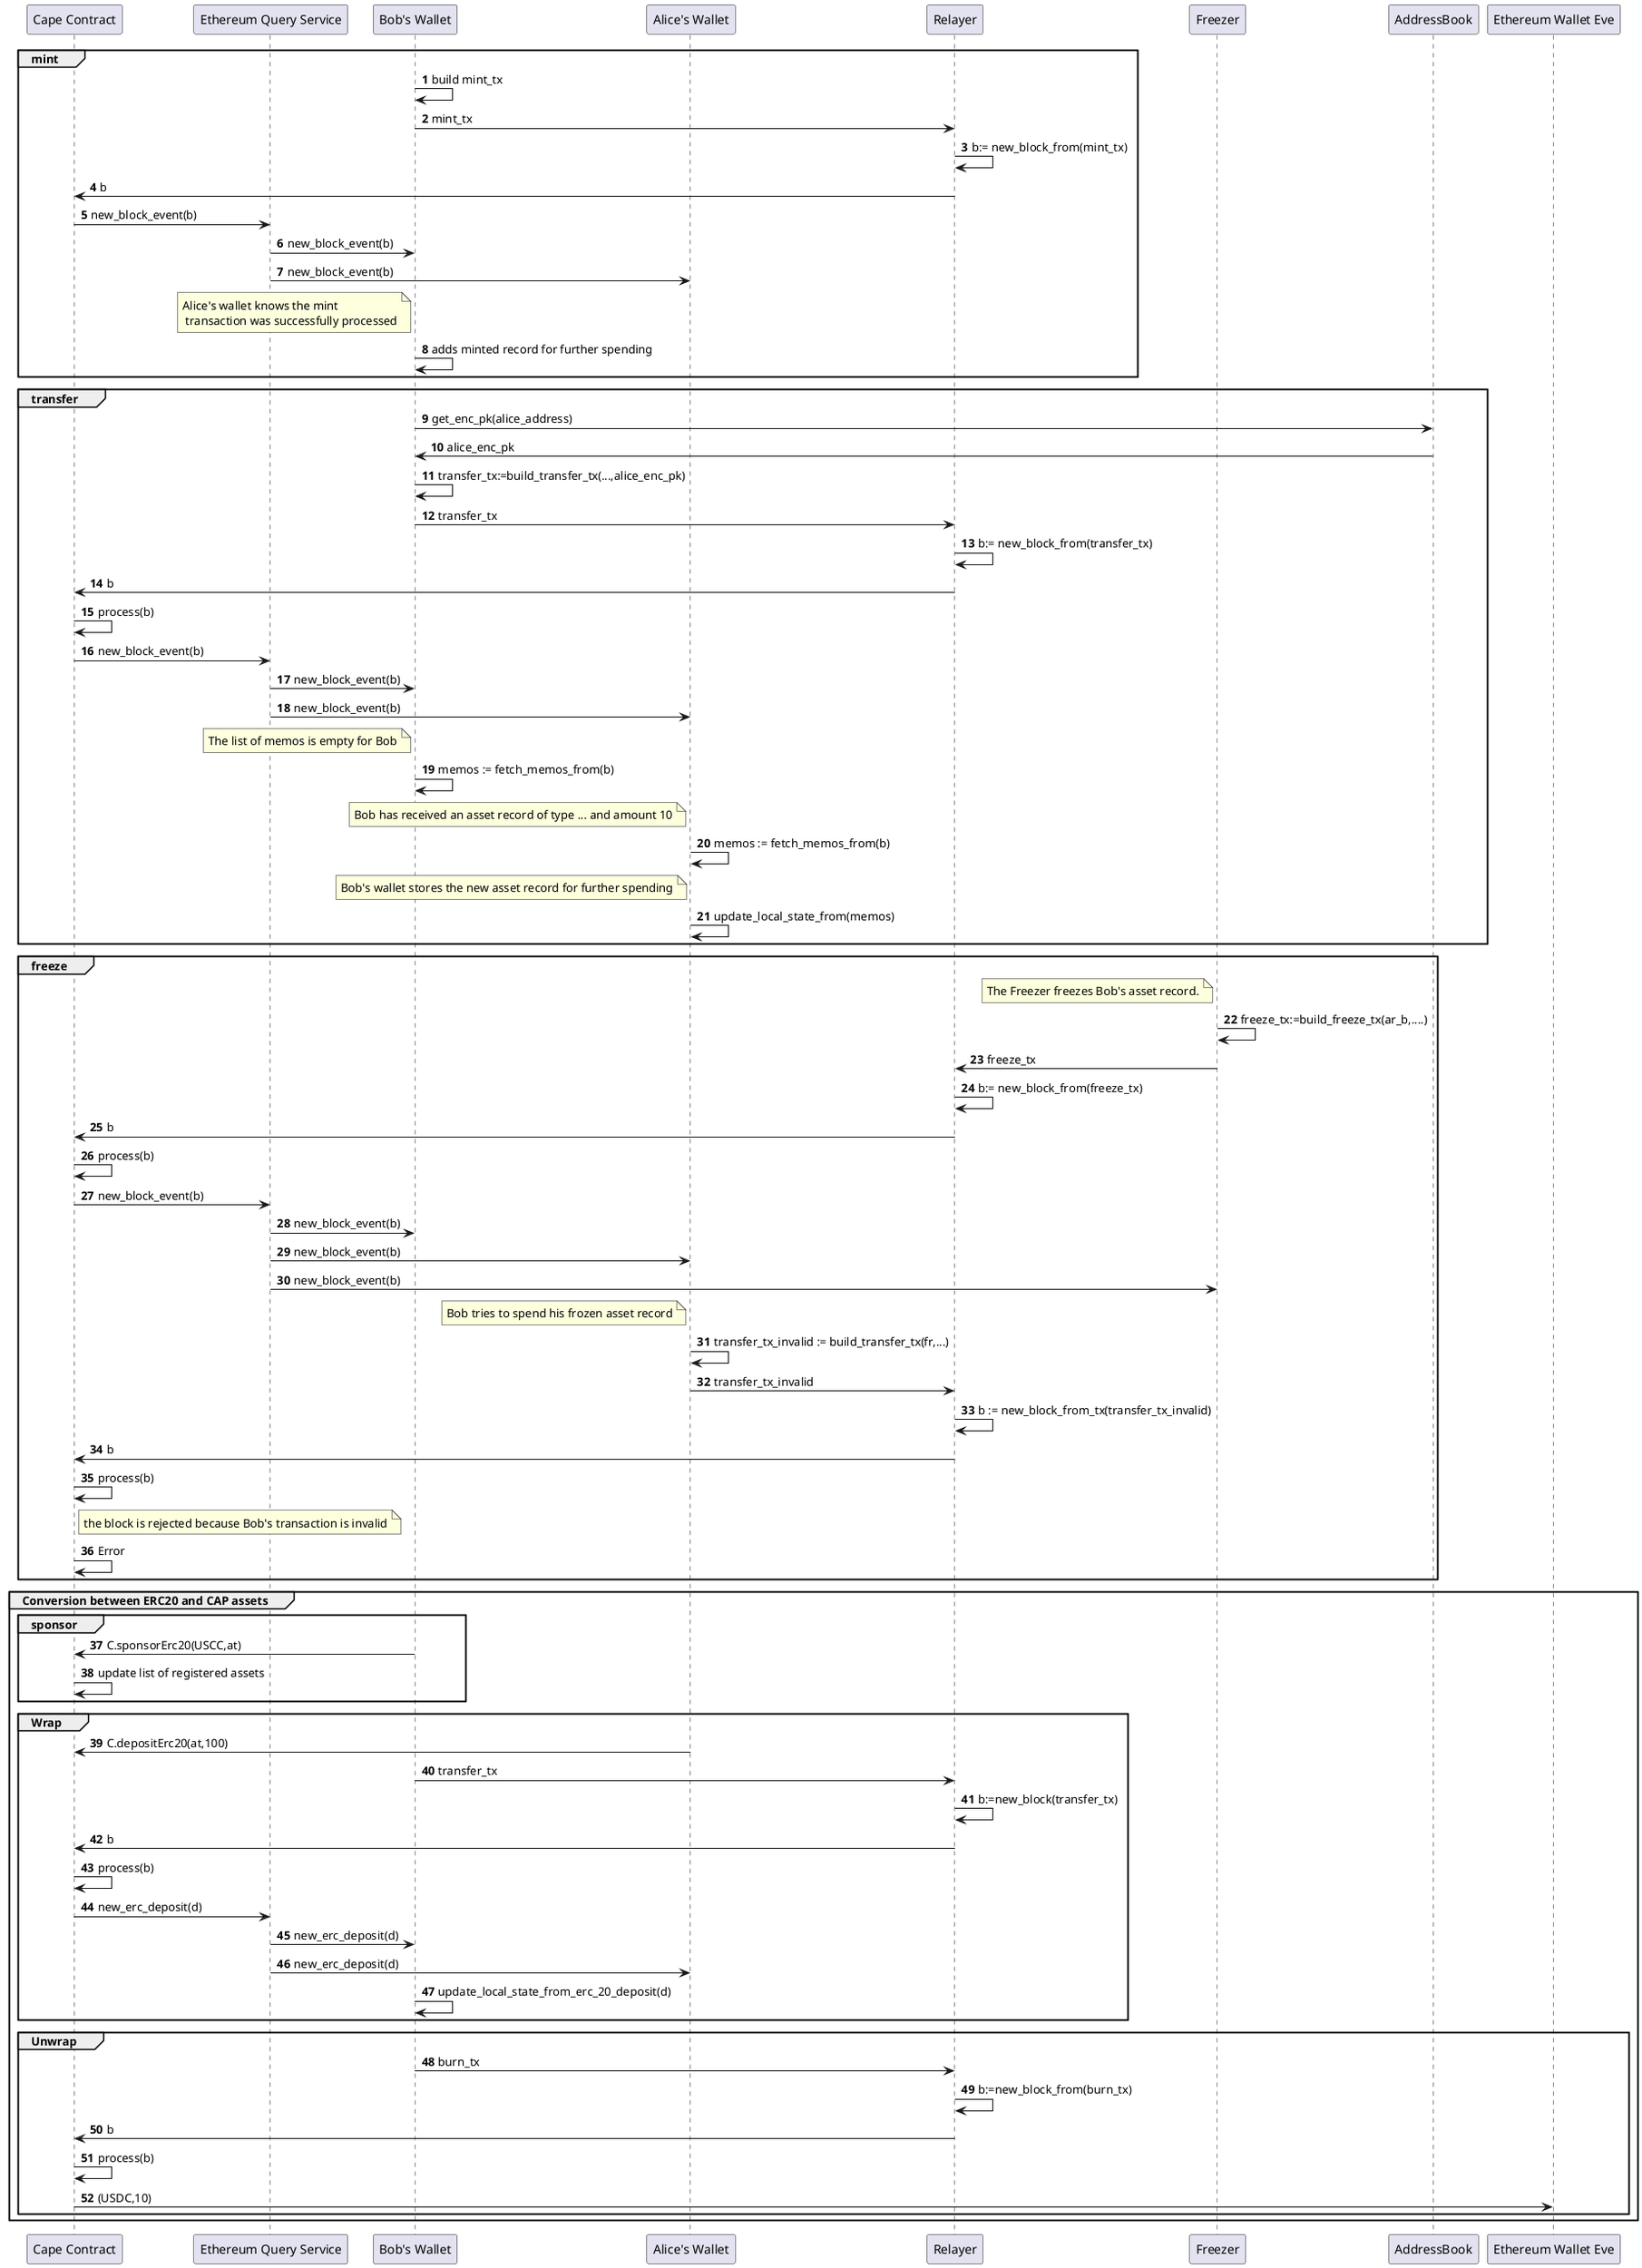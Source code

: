 @startuml
autonumber
participant "Cape Contract" as C
participant "Ethereum Query Service" as EQS
participant "Bob's Wallet" as W_A
participant "Alice's Wallet" as W_B
participant "Relayer" as R
participant "Freezer" as F
participant "AddressBook" as AB
participant "Ethereum Wallet Eve" as ETH_WX

group mint
    W_A -> W_A: build mint_tx
    W_A -> R: mint_tx
    R -> R: b:= new_block_from(mint_tx)
    R -> C: b
    C -> EQS: new_block_event(b)
    EQS -> W_A: new_block_event(b)
    EQS -> W_B: new_block_event(b)
    note left W_A: Alice's wallet knows the mint \n transaction was successfully processed
    W_A -> W_A: adds minted record for further spending
end group


group transfer

    W_A -> AB: get_enc_pk(alice_address)
    AB -> W_A: alice_enc_pk
    W_A -> W_A: transfer_tx:=build_transfer_tx(...,alice_enc_pk)
    W_A -> R: transfer_tx
    R -> R: b:= new_block_from(transfer_tx)
    R -> C: b
    C -> C: process(b)
    C -> EQS: new_block_event(b)
    EQS -> W_A: new_block_event(b)
    EQS -> W_B: new_block_event(b)
    note left W_A: The list of memos is empty for Bob
    W_A -> W_A: memos := fetch_memos_from(b)

    note left W_B: Bob has received an asset record of type ... and amount 10
    W_B -> W_B: memos := fetch_memos_from(b)

    note left W_B: Bob's wallet stores the new asset record for further spending
    W_B -> W_B: update_local_state_from(memos)

end group

group freeze

   note left F: The Freezer freezes Bob's asset record.
   F -> F: freeze_tx:=build_freeze_tx(ar_b,....)
   F -> R: freeze_tx
   R -> R: b:= new_block_from(freeze_tx)
   R -> C: b
   C -> C: process(b)
   C -> EQS: new_block_event(b)
   EQS -> W_A: new_block_event(b)
   EQS -> W_B: new_block_event(b)
   EQS -> F: new_block_event(b)
   note left W_B: Bob tries to spend his frozen asset record
   W_B -> W_B: transfer_tx_invalid := build_transfer_tx(fr,...)
   W_B -> R: transfer_tx_invalid
   R -> R: b := new_block_from_tx(transfer_tx_invalid)
   R -> C: b
   C -> C: process(b)
   note right C: the block is rejected because Bob's transaction is invalid
   C -> C: Error

end group

group Conversion between ERC20 and CAP assets

    group sponsor

        W_A -> C: C.sponsorErc20(USCC,at)
        C -> C: update list of registered assets

    end group

    group Wrap

        W_B -> C: C.depositErc20(at,100)
        W_A -> R: transfer_tx
        R -> R: b:=new_block(transfer_tx)
        R -> C: b
        C -> C: process(b)
        C -> EQS: new_erc_deposit(d)
        EQS -> W_A: new_erc_deposit(d)
        EQS -> W_B: new_erc_deposit(d)
        W_A -> W_A: update_local_state_from_erc_20_deposit(d)

    end group

    group Unwrap

        W_A -> R: burn_tx
        R -> R: b:=new_block_from(burn_tx)
        R -> C: b
        C -> C: process(b)
        C -> ETH_WX: (USDC,10)

    end group

end group

@enduml
